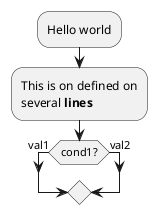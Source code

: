 @startuml creatProgram
:Hello world;
:This is on defined on
several **lines**;
if (cond1?) then (val1)
	
else (val2)
	
endif
@enduml